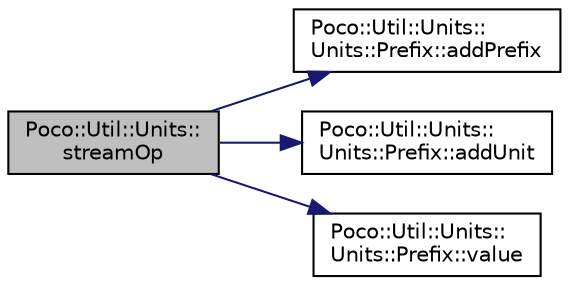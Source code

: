 digraph "Poco::Util::Units::streamOp"
{
 // LATEX_PDF_SIZE
  edge [fontname="Helvetica",fontsize="10",labelfontname="Helvetica",labelfontsize="10"];
  node [fontname="Helvetica",fontsize="10",shape=record];
  rankdir="LR";
  Node1 [label="Poco::Util::Units::\lstreamOp",height=0.2,width=0.4,color="black", fillcolor="grey75", style="filled", fontcolor="black",tooltip=" "];
  Node1 -> Node2 [color="midnightblue",fontsize="10",style="solid"];
  Node2 [label="Poco::Util::Units::\lUnits::Prefix::addPrefix",height=0.2,width=0.4,color="black", fillcolor="white", style="filled",URL="$classPoco_1_1Util_1_1Units_1_1Units_1_1Prefix.html#a1c10acace816246169a26e6d20a02f13",tooltip=" "];
  Node1 -> Node3 [color="midnightblue",fontsize="10",style="solid"];
  Node3 [label="Poco::Util::Units::\lUnits::Prefix::addUnit",height=0.2,width=0.4,color="black", fillcolor="white", style="filled",URL="$classPoco_1_1Util_1_1Units_1_1Units_1_1Prefix.html#a22f7e75374db79430ca6c7965fe2631c",tooltip=" "];
  Node1 -> Node4 [color="midnightblue",fontsize="10",style="solid"];
  Node4 [label="Poco::Util::Units::\lUnits::Prefix::value",height=0.2,width=0.4,color="black", fillcolor="white", style="filled",URL="$classPoco_1_1Util_1_1Units_1_1Units_1_1Prefix.html#a05b36de1b4eebb143a9f19d69291afc7",tooltip=" "];
}
